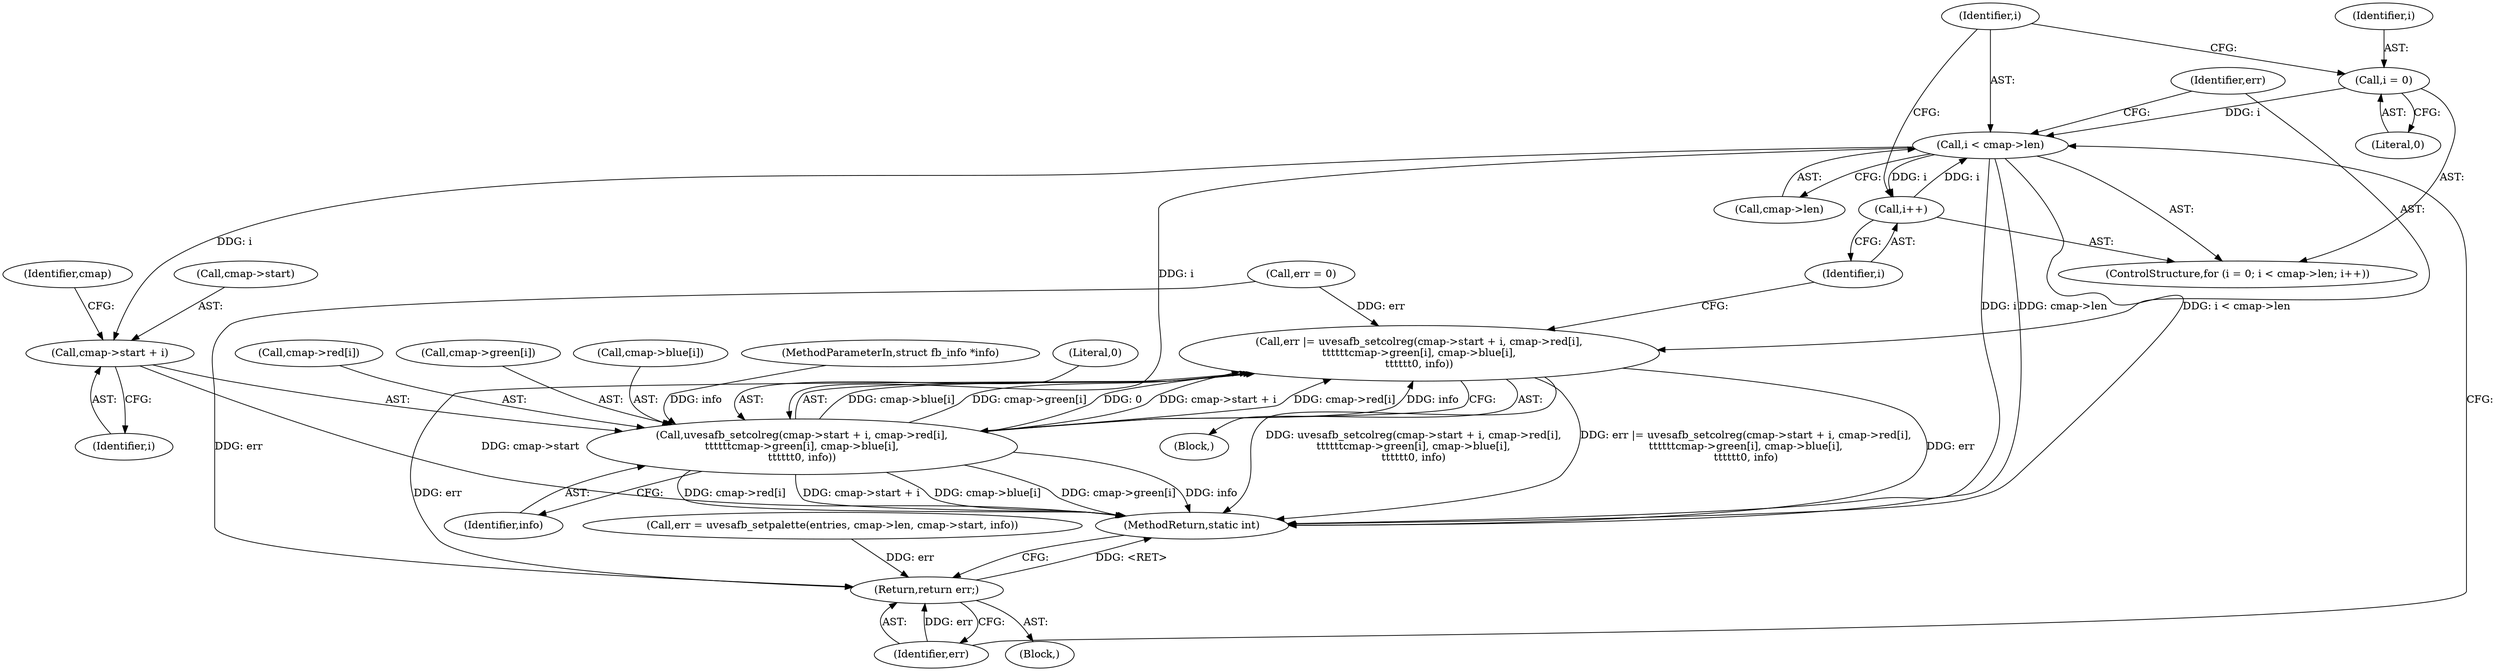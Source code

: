 digraph "0_linux_9f645bcc566a1e9f921bdae7528a01ced5bc3713@pointer" {
"1000252" [label="(Call,i < cmap->len)"];
"1000257" [label="(Call,i++)"];
"1000252" [label="(Call,i < cmap->len)"];
"1000249" [label="(Call,i = 0)"];
"1000262" [label="(Call,uvesafb_setcolreg(cmap->start + i, cmap->red[i],\n\t\t\t\t\t\tcmap->green[i], cmap->blue[i],\n\t\t\t\t\t\t0, info))"];
"1000260" [label="(Call,err |= uvesafb_setcolreg(cmap->start + i, cmap->red[i],\n\t\t\t\t\t\tcmap->green[i], cmap->blue[i],\n\t\t\t\t\t\t0, info))"];
"1000285" [label="(Return,return err;)"];
"1000263" [label="(Call,cmap->start + i)"];
"1000260" [label="(Call,err |= uvesafb_setcolreg(cmap->start + i, cmap->red[i],\n\t\t\t\t\t\tcmap->green[i], cmap->blue[i],\n\t\t\t\t\t\t0, info))"];
"1000259" [label="(Block,)"];
"1000251" [label="(Literal,0)"];
"1000233" [label="(Call,err = uvesafb_setpalette(entries, cmap->len, cmap->start, info))"];
"1000268" [label="(Call,cmap->red[i])"];
"1000254" [label="(Call,cmap->len)"];
"1000249" [label="(Call,i = 0)"];
"1000273" [label="(Call,cmap->green[i])"];
"1000263" [label="(Call,cmap->start + i)"];
"1000262" [label="(Call,uvesafb_setcolreg(cmap->start + i, cmap->red[i],\n\t\t\t\t\t\tcmap->green[i], cmap->blue[i],\n\t\t\t\t\t\t0, info))"];
"1000258" [label="(Identifier,i)"];
"1000248" [label="(ControlStructure,for (i = 0; i < cmap->len; i++))"];
"1000287" [label="(MethodReturn,static int)"];
"1000278" [label="(Call,cmap->blue[i])"];
"1000104" [label="(Block,)"];
"1000284" [label="(Identifier,info)"];
"1000270" [label="(Identifier,cmap)"];
"1000252" [label="(Call,i < cmap->len)"];
"1000257" [label="(Call,i++)"];
"1000267" [label="(Identifier,i)"];
"1000114" [label="(Call,err = 0)"];
"1000103" [label="(MethodParameterIn,struct fb_info *info)"];
"1000261" [label="(Identifier,err)"];
"1000286" [label="(Identifier,err)"];
"1000250" [label="(Identifier,i)"];
"1000253" [label="(Identifier,i)"];
"1000285" [label="(Return,return err;)"];
"1000264" [label="(Call,cmap->start)"];
"1000283" [label="(Literal,0)"];
"1000252" -> "1000248"  [label="AST: "];
"1000252" -> "1000254"  [label="CFG: "];
"1000253" -> "1000252"  [label="AST: "];
"1000254" -> "1000252"  [label="AST: "];
"1000261" -> "1000252"  [label="CFG: "];
"1000286" -> "1000252"  [label="CFG: "];
"1000252" -> "1000287"  [label="DDG: i"];
"1000252" -> "1000287"  [label="DDG: cmap->len"];
"1000252" -> "1000287"  [label="DDG: i < cmap->len"];
"1000257" -> "1000252"  [label="DDG: i"];
"1000249" -> "1000252"  [label="DDG: i"];
"1000252" -> "1000257"  [label="DDG: i"];
"1000252" -> "1000262"  [label="DDG: i"];
"1000252" -> "1000263"  [label="DDG: i"];
"1000257" -> "1000248"  [label="AST: "];
"1000257" -> "1000258"  [label="CFG: "];
"1000258" -> "1000257"  [label="AST: "];
"1000253" -> "1000257"  [label="CFG: "];
"1000249" -> "1000248"  [label="AST: "];
"1000249" -> "1000251"  [label="CFG: "];
"1000250" -> "1000249"  [label="AST: "];
"1000251" -> "1000249"  [label="AST: "];
"1000253" -> "1000249"  [label="CFG: "];
"1000262" -> "1000260"  [label="AST: "];
"1000262" -> "1000284"  [label="CFG: "];
"1000263" -> "1000262"  [label="AST: "];
"1000268" -> "1000262"  [label="AST: "];
"1000273" -> "1000262"  [label="AST: "];
"1000278" -> "1000262"  [label="AST: "];
"1000283" -> "1000262"  [label="AST: "];
"1000284" -> "1000262"  [label="AST: "];
"1000260" -> "1000262"  [label="CFG: "];
"1000262" -> "1000287"  [label="DDG: cmap->green[i]"];
"1000262" -> "1000287"  [label="DDG: info"];
"1000262" -> "1000287"  [label="DDG: cmap->red[i]"];
"1000262" -> "1000287"  [label="DDG: cmap->start + i"];
"1000262" -> "1000287"  [label="DDG: cmap->blue[i]"];
"1000262" -> "1000260"  [label="DDG: cmap->blue[i]"];
"1000262" -> "1000260"  [label="DDG: cmap->green[i]"];
"1000262" -> "1000260"  [label="DDG: 0"];
"1000262" -> "1000260"  [label="DDG: cmap->start + i"];
"1000262" -> "1000260"  [label="DDG: cmap->red[i]"];
"1000262" -> "1000260"  [label="DDG: info"];
"1000103" -> "1000262"  [label="DDG: info"];
"1000260" -> "1000259"  [label="AST: "];
"1000261" -> "1000260"  [label="AST: "];
"1000258" -> "1000260"  [label="CFG: "];
"1000260" -> "1000287"  [label="DDG: uvesafb_setcolreg(cmap->start + i, cmap->red[i],\n\t\t\t\t\t\tcmap->green[i], cmap->blue[i],\n\t\t\t\t\t\t0, info)"];
"1000260" -> "1000287"  [label="DDG: err |= uvesafb_setcolreg(cmap->start + i, cmap->red[i],\n\t\t\t\t\t\tcmap->green[i], cmap->blue[i],\n\t\t\t\t\t\t0, info)"];
"1000260" -> "1000287"  [label="DDG: err"];
"1000114" -> "1000260"  [label="DDG: err"];
"1000260" -> "1000285"  [label="DDG: err"];
"1000285" -> "1000104"  [label="AST: "];
"1000285" -> "1000286"  [label="CFG: "];
"1000286" -> "1000285"  [label="AST: "];
"1000287" -> "1000285"  [label="CFG: "];
"1000285" -> "1000287"  [label="DDG: <RET>"];
"1000286" -> "1000285"  [label="DDG: err"];
"1000114" -> "1000285"  [label="DDG: err"];
"1000233" -> "1000285"  [label="DDG: err"];
"1000263" -> "1000267"  [label="CFG: "];
"1000264" -> "1000263"  [label="AST: "];
"1000267" -> "1000263"  [label="AST: "];
"1000270" -> "1000263"  [label="CFG: "];
"1000263" -> "1000287"  [label="DDG: cmap->start"];
}
